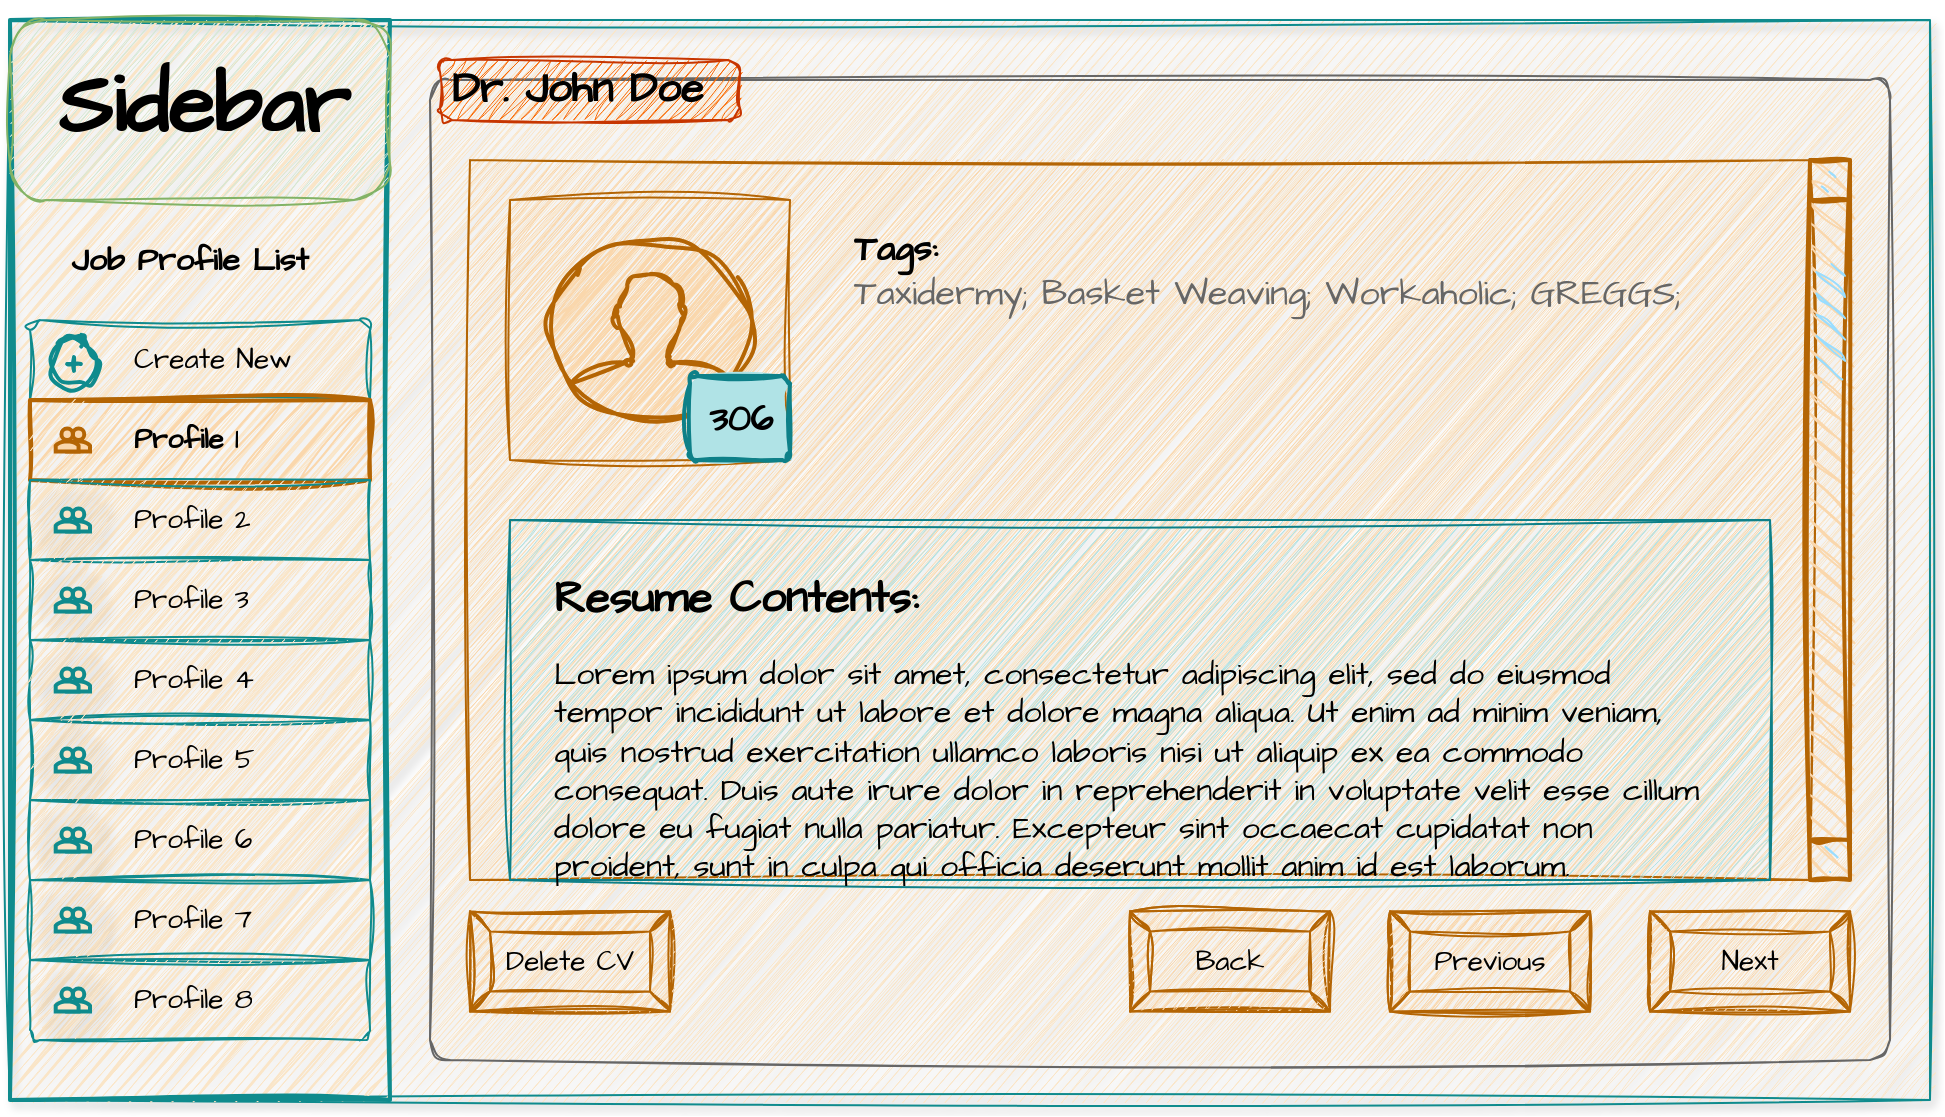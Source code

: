 <mxfile version="26.0.9">
  <diagram name="Page-1" id="YHBKYviWMnUJeCqdUI6N">
    <mxGraphModel dx="1207" dy="844" grid="1" gridSize="10" guides="1" tooltips="1" connect="1" arrows="1" fold="1" page="1" pageScale="1" pageWidth="1600" pageHeight="900" math="0" shadow="0" adaptiveColors="none">
      <root>
        <mxCell id="0" />
        <mxCell id="1" parent="0" />
        <mxCell id="6rUPO-moEBOhUERDmNMA-1" value="" style="rounded=0;whiteSpace=wrap;html=1;movable=0;resizable=0;rotatable=0;deletable=0;editable=0;locked=1;connectable=0;strokeWidth=1;perimeterSpacing=0;shadow=1;glass=0;fillColor=#FAE5C7;strokeColor=#0F8B8D;fontColor=#143642;fillStyle=auto;labelBackgroundColor=none;sketch=1;curveFitting=1;jiggle=2;" parent="1" vertex="1">
          <mxGeometry x="80" y="40" width="960" height="540" as="geometry" />
        </mxCell>
        <mxCell id="Kli5g-zVKuXx6SAsKVRO-47" value="" style="group;labelBackgroundColor=none;fontColor=#143642;sketch=1;curveFitting=1;jiggle=2;" parent="1" vertex="1" connectable="0">
          <mxGeometry x="80" y="40" width="250" height="540" as="geometry" />
        </mxCell>
        <mxCell id="Kli5g-zVKuXx6SAsKVRO-45" value="" style="rounded=0;whiteSpace=wrap;html=1;shadow=0;dashed=0;strokeColor=#0F8B8D;strokeWidth=2;align=center;verticalAlign=top;fontFamily=Helvetica;fontSize=12;fontColor=#143642;fillColor=#FAE5C7;labelBackgroundColor=none;sketch=1;curveFitting=1;jiggle=2;" parent="Kli5g-zVKuXx6SAsKVRO-47" vertex="1">
          <mxGeometry width="190" height="540" as="geometry" />
        </mxCell>
        <mxCell id="Kli5g-zVKuXx6SAsKVRO-46" value="&lt;h1&gt;&lt;font&gt;Sidebar&lt;/font&gt;&lt;/h1&gt;" style="rounded=1;whiteSpace=wrap;html=1;shadow=0;dashed=0;strokeColor=#82b366;strokeWidth=1;align=center;verticalAlign=middle;fontFamily=Architects Daughter;fontSize=21;fillColor=#d5e8d4;labelBackgroundColor=none;sketch=1;curveFitting=1;jiggle=2;hachureGap=4;spacingLeft=4;spacingTop=-2;spacing=2;arcSize=20;fontSource=https%3A%2F%2Ffonts.googleapis.com%2Fcss%3Ffamily%3DArchitects%2BDaughter;fontStyle=1;autosize=1;movable=0;resizable=0;rotatable=0;deletable=0;editable=0;locked=1;connectable=0;" parent="Kli5g-zVKuXx6SAsKVRO-47" vertex="1">
          <mxGeometry width="190" height="90" as="geometry" />
        </mxCell>
        <mxCell id="Kli5g-zVKuXx6SAsKVRO-9" value="" style="swimlane;fontStyle=0;childLayout=stackLayout;horizontal=1;startSize=0;horizontalStack=0;resizeParent=1;resizeParentMax=0;resizeLast=0;collapsible=0;marginBottom=0;whiteSpace=wrap;html=1;strokeColor=none;fillColor=none;shadow=0;dashed=0;strokeWidth=2;align=center;verticalAlign=top;fontFamily=Helvetica;fontSize=12;fontColor=#143642;labelBackgroundColor=none;sketch=1;curveFitting=1;jiggle=2;movable=1;resizable=1;rotatable=1;deletable=1;editable=1;locked=0;connectable=1;" parent="Kli5g-zVKuXx6SAsKVRO-47" vertex="1">
          <mxGeometry x="10" y="150" width="170" height="360" as="geometry" />
        </mxCell>
        <mxCell id="Kli5g-zVKuXx6SAsKVRO-10" value="Create New" style="text;strokeColor=#0F8B8D;fillColor=#FAE5C7;align=left;verticalAlign=middle;spacingLeft=50;spacingRight=10;overflow=hidden;points=[[0,0.5],[1,0.5]];portConstraint=eastwest;rotatable=0;whiteSpace=wrap;html=1;shape=mxgraph.bootstrap.topButton;rSize=5;fontColor=default;fontFamily=Architects Daughter;fontSize=14;labelBackgroundColor=none;sketch=1;curveFitting=1;jiggle=2;fontSource=https%3A%2F%2Ffonts.googleapis.com%2Fcss%3Ffamily%3DArchitects%2BDaughter;fontStyle=0;autosize=1;" parent="Kli5g-zVKuXx6SAsKVRO-9" vertex="1">
          <mxGeometry width="170" height="40" as="geometry" />
        </mxCell>
        <mxCell id="Kli5g-zVKuXx6SAsKVRO-14" value="Profile 1" style="text;strokeColor=#b46504;fillColor=#fad7ac;align=left;verticalAlign=middle;spacingLeft=50;spacingRight=10;overflow=hidden;points=[[0,0.5],[1,0.5]];portConstraint=eastwest;rotatable=0;whiteSpace=wrap;html=1;rSize=5;fontFamily=Architects Daughter;fontSize=14;labelBackgroundColor=none;sketch=1;curveFitting=1;jiggle=2;fontSource=https%3A%2F%2Ffonts.googleapis.com%2Fcss%3Ffamily%3DArchitects%2BDaughter;fontStyle=1;autosize=1;fontColor=default;strokeWidth=2;" parent="Kli5g-zVKuXx6SAsKVRO-9" vertex="1">
          <mxGeometry y="40" width="170" height="40" as="geometry" />
        </mxCell>
        <mxCell id="Kli5g-zVKuXx6SAsKVRO-11" value="Profile 2" style="text;strokeColor=#0F8B8D;fillColor=#FAE5C7;align=left;verticalAlign=middle;spacingLeft=50;spacingRight=10;overflow=hidden;points=[[0,0.5],[1,0.5]];portConstraint=eastwest;rotatable=0;whiteSpace=wrap;html=1;rSize=5;fontColor=default;fontFamily=Architects Daughter;fontSize=14;labelBackgroundColor=none;sketch=1;curveFitting=1;jiggle=2;fontSource=https%3A%2F%2Ffonts.googleapis.com%2Fcss%3Ffamily%3DArchitects%2BDaughter;fontStyle=0;autosize=1;" parent="Kli5g-zVKuXx6SAsKVRO-9" vertex="1">
          <mxGeometry y="80" width="170" height="40" as="geometry" />
        </mxCell>
        <mxCell id="Kli5g-zVKuXx6SAsKVRO-12" value="Profile 3" style="text;strokeColor=#0F8B8D;fillColor=#FAE5C7;align=left;verticalAlign=middle;spacingLeft=50;spacingRight=10;overflow=hidden;points=[[0,0.5],[1,0.5]];portConstraint=eastwest;rotatable=0;whiteSpace=wrap;html=1;rSize=5;fontColor=default;fontFamily=Architects Daughter;fontSize=14;labelBackgroundColor=none;sketch=1;curveFitting=1;jiggle=2;fontSource=https%3A%2F%2Ffonts.googleapis.com%2Fcss%3Ffamily%3DArchitects%2BDaughter;fontStyle=0;autosize=1;" parent="Kli5g-zVKuXx6SAsKVRO-9" vertex="1">
          <mxGeometry y="120" width="170" height="40" as="geometry" />
        </mxCell>
        <mxCell id="Kli5g-zVKuXx6SAsKVRO-16" value="Profile 4" style="text;strokeColor=#0F8B8D;fillColor=#FAE5C7;align=left;verticalAlign=middle;spacingLeft=50;spacingRight=10;overflow=hidden;points=[[0,0.5],[1,0.5]];portConstraint=eastwest;rotatable=0;whiteSpace=wrap;html=1;rSize=5;fontColor=default;fontFamily=Architects Daughter;fontSize=14;labelBackgroundColor=none;sketch=1;curveFitting=1;jiggle=2;fontSource=https%3A%2F%2Ffonts.googleapis.com%2Fcss%3Ffamily%3DArchitects%2BDaughter;fontStyle=0;autosize=1;" parent="Kli5g-zVKuXx6SAsKVRO-9" vertex="1">
          <mxGeometry y="160" width="170" height="40" as="geometry" />
        </mxCell>
        <mxCell id="Kli5g-zVKuXx6SAsKVRO-17" value="Profile 5" style="text;strokeColor=#0F8B8D;fillColor=#FAE5C7;align=left;verticalAlign=middle;spacingLeft=50;spacingRight=10;overflow=hidden;points=[[0,0.5],[1,0.5]];portConstraint=eastwest;rotatable=0;whiteSpace=wrap;html=1;rSize=5;fontColor=default;fontFamily=Architects Daughter;fontSize=14;labelBackgroundColor=none;sketch=1;curveFitting=1;jiggle=2;fontSource=https%3A%2F%2Ffonts.googleapis.com%2Fcss%3Ffamily%3DArchitects%2BDaughter;fontStyle=0;autosize=1;" parent="Kli5g-zVKuXx6SAsKVRO-9" vertex="1">
          <mxGeometry y="200" width="170" height="40" as="geometry" />
        </mxCell>
        <mxCell id="Kli5g-zVKuXx6SAsKVRO-18" value="Profile 6" style="text;strokeColor=#0F8B8D;fillColor=#FAE5C7;align=left;verticalAlign=middle;spacingLeft=50;spacingRight=10;overflow=hidden;points=[[0,0.5],[1,0.5]];portConstraint=eastwest;rotatable=0;whiteSpace=wrap;html=1;rSize=5;fontColor=default;fontFamily=Architects Daughter;fontSize=14;labelBackgroundColor=none;sketch=1;curveFitting=1;jiggle=2;fontSource=https%3A%2F%2Ffonts.googleapis.com%2Fcss%3Ffamily%3DArchitects%2BDaughter;fontStyle=0;autosize=1;" parent="Kli5g-zVKuXx6SAsKVRO-9" vertex="1">
          <mxGeometry y="240" width="170" height="40" as="geometry" />
        </mxCell>
        <mxCell id="Kli5g-zVKuXx6SAsKVRO-15" value="Profile 7" style="text;strokeColor=#0F8B8D;fillColor=#FAE5C7;align=left;verticalAlign=middle;spacingLeft=50;spacingRight=10;overflow=hidden;points=[[0,0.5],[1,0.5]];portConstraint=eastwest;rotatable=0;whiteSpace=wrap;html=1;rSize=5;fontColor=default;fontFamily=Architects Daughter;fontSize=14;labelBackgroundColor=none;sketch=1;curveFitting=1;jiggle=2;fontSource=https%3A%2F%2Ffonts.googleapis.com%2Fcss%3Ffamily%3DArchitects%2BDaughter;fontStyle=0;autosize=1;" parent="Kli5g-zVKuXx6SAsKVRO-9" vertex="1">
          <mxGeometry y="280" width="170" height="40" as="geometry" />
        </mxCell>
        <mxCell id="Kli5g-zVKuXx6SAsKVRO-13" value="Profile 8" style="text;strokeColor=#0F8B8D;fillColor=#FAE5C7;align=left;verticalAlign=middle;spacingLeft=50;spacingRight=10;overflow=hidden;points=[[0,0.5],[1,0.5]];portConstraint=eastwest;rotatable=0;whiteSpace=wrap;html=1;shape=mxgraph.bootstrap.bottomButton;rSize=5;fontColor=default;fontFamily=Architects Daughter;fontSize=14;labelBackgroundColor=none;sketch=1;curveFitting=1;jiggle=2;fontSource=https%3A%2F%2Ffonts.googleapis.com%2Fcss%3Ffamily%3DArchitects%2BDaughter;fontStyle=0;autosize=1;" parent="Kli5g-zVKuXx6SAsKVRO-9" vertex="1">
          <mxGeometry y="320" width="170" height="40" as="geometry" />
        </mxCell>
        <mxCell id="Kli5g-zVKuXx6SAsKVRO-76" value="" style="shape=ellipse;dashed=0;strokeColor=none;shadow=0;fontSize=13;align=center;verticalAlign=top;labelPosition=center;verticalLabelPosition=bottom;html=1;aspect=fixed;sketch=1;hachureGap=4;jiggle=2;curveFitting=1;fontFamily=Architects Daughter;fontSource=https%3A%2F%2Ffonts.googleapis.com%2Fcss%3Ffamily%3DArchitects%2BDaughter;labelBackgroundColor=none;fillColor=#FAE5C7;fontColor=#143642;fillStyle=hachure;" parent="Kli5g-zVKuXx6SAsKVRO-47" vertex="1">
          <mxGeometry x="10" y="190" width="40" height="40" as="geometry" />
        </mxCell>
        <mxCell id="Kli5g-zVKuXx6SAsKVRO-77" value="" style="dashed=0;html=1;shape=mxgraph.gmdl.users;strokeColor=#b46504;fillColor=#fad7ac;strokeWidth=2;shadow=0;sketch=0;html=1;labelPosition=center;verticalLabelPosition=bottom;align=center;verticalAlign=top;hachureGap=4;jiggle=2;curveFitting=1;fontFamily=Architects Daughter;fontSource=https%3A%2F%2Ffonts.googleapis.com%2Fcss%3Ffamily%3DArchitects%2BDaughter;labelBackgroundColor=none;" parent="Kli5g-zVKuXx6SAsKVRO-76" vertex="1">
          <mxGeometry x="12.857" y="14.286" width="17.143" height="11.429" as="geometry" />
        </mxCell>
        <mxCell id="Kli5g-zVKuXx6SAsKVRO-80" value="" style="shape=ellipse;dashed=0;strokeColor=none;shadow=1;fontSize=13;align=center;verticalAlign=top;labelPosition=center;verticalLabelPosition=bottom;html=1;aspect=fixed;sketch=1;hachureGap=4;jiggle=2;curveFitting=1;fontFamily=Architects Daughter;fontSource=https%3A%2F%2Ffonts.googleapis.com%2Fcss%3Ffamily%3DArchitects%2BDaughter;labelBackgroundColor=none;fillColor=#FAE5C7;fontColor=#143642;" parent="Kli5g-zVKuXx6SAsKVRO-47" vertex="1">
          <mxGeometry x="10" y="230" width="40" height="40" as="geometry" />
        </mxCell>
        <mxCell id="Kli5g-zVKuXx6SAsKVRO-81" value="" style="dashed=0;html=1;shape=mxgraph.gmdl.users;strokeColor=#0F8B8D;fillColor=#FAE5C7;strokeWidth=2;shadow=0;sketch=0;html=1;labelPosition=center;verticalLabelPosition=bottom;align=center;verticalAlign=top;hachureGap=4;jiggle=2;curveFitting=1;fontFamily=Architects Daughter;fontSource=https%3A%2F%2Ffonts.googleapis.com%2Fcss%3Ffamily%3DArchitects%2BDaughter;labelBackgroundColor=none;fontColor=#143642;" parent="Kli5g-zVKuXx6SAsKVRO-80" vertex="1">
          <mxGeometry x="12.857" y="14.286" width="17.143" height="11.429" as="geometry" />
        </mxCell>
        <mxCell id="Kli5g-zVKuXx6SAsKVRO-82" value="" style="shape=ellipse;dashed=0;strokeColor=none;shadow=1;fontSize=13;align=center;verticalAlign=top;labelPosition=center;verticalLabelPosition=bottom;html=1;aspect=fixed;sketch=1;hachureGap=4;jiggle=2;curveFitting=1;fontFamily=Architects Daughter;fontSource=https%3A%2F%2Ffonts.googleapis.com%2Fcss%3Ffamily%3DArchitects%2BDaughter;labelBackgroundColor=none;fillColor=#FAE5C7;fontColor=#143642;" parent="Kli5g-zVKuXx6SAsKVRO-47" vertex="1">
          <mxGeometry x="10" y="270" width="40" height="40" as="geometry" />
        </mxCell>
        <mxCell id="Kli5g-zVKuXx6SAsKVRO-83" value="" style="dashed=0;html=1;shape=mxgraph.gmdl.users;strokeColor=#0F8B8D;fillColor=#FAE5C7;strokeWidth=2;shadow=0;sketch=0;html=1;labelPosition=center;verticalLabelPosition=bottom;align=center;verticalAlign=top;hachureGap=4;jiggle=2;curveFitting=1;fontFamily=Architects Daughter;fontSource=https%3A%2F%2Ffonts.googleapis.com%2Fcss%3Ffamily%3DArchitects%2BDaughter;labelBackgroundColor=none;fontColor=#143642;" parent="Kli5g-zVKuXx6SAsKVRO-82" vertex="1">
          <mxGeometry x="12.857" y="14.286" width="17.143" height="11.429" as="geometry" />
        </mxCell>
        <mxCell id="Kli5g-zVKuXx6SAsKVRO-84" value="" style="shape=ellipse;dashed=0;strokeColor=none;shadow=1;fontSize=13;align=center;verticalAlign=top;labelPosition=center;verticalLabelPosition=bottom;html=1;aspect=fixed;sketch=1;hachureGap=4;jiggle=2;curveFitting=1;fontFamily=Architects Daughter;fontSource=https%3A%2F%2Ffonts.googleapis.com%2Fcss%3Ffamily%3DArchitects%2BDaughter;labelBackgroundColor=none;fillColor=#FAE5C7;fontColor=#143642;" parent="Kli5g-zVKuXx6SAsKVRO-47" vertex="1">
          <mxGeometry x="10" y="310" width="40" height="40" as="geometry" />
        </mxCell>
        <mxCell id="Kli5g-zVKuXx6SAsKVRO-85" value="" style="dashed=0;html=1;shape=mxgraph.gmdl.users;strokeColor=#0F8B8D;fillColor=#FAE5C7;strokeWidth=2;shadow=0;sketch=0;html=1;labelPosition=center;verticalLabelPosition=bottom;align=center;verticalAlign=top;hachureGap=4;jiggle=2;curveFitting=1;fontFamily=Architects Daughter;fontSource=https%3A%2F%2Ffonts.googleapis.com%2Fcss%3Ffamily%3DArchitects%2BDaughter;labelBackgroundColor=none;fontColor=#143642;" parent="Kli5g-zVKuXx6SAsKVRO-84" vertex="1">
          <mxGeometry x="12.857" y="14.286" width="17.143" height="11.429" as="geometry" />
        </mxCell>
        <mxCell id="Kli5g-zVKuXx6SAsKVRO-86" value="" style="shape=ellipse;dashed=0;strokeColor=none;shadow=1;fontSize=13;align=center;verticalAlign=top;labelPosition=center;verticalLabelPosition=bottom;html=1;aspect=fixed;sketch=1;hachureGap=4;jiggle=2;curveFitting=1;fontFamily=Architects Daughter;fontSource=https%3A%2F%2Ffonts.googleapis.com%2Fcss%3Ffamily%3DArchitects%2BDaughter;labelBackgroundColor=none;fillColor=#FAE5C7;fontColor=#143642;" parent="Kli5g-zVKuXx6SAsKVRO-47" vertex="1">
          <mxGeometry x="10" y="350" width="40" height="40" as="geometry" />
        </mxCell>
        <mxCell id="Kli5g-zVKuXx6SAsKVRO-87" value="" style="dashed=0;html=1;shape=mxgraph.gmdl.users;strokeColor=#0F8B8D;fillColor=#FAE5C7;strokeWidth=2;shadow=0;sketch=0;html=1;labelPosition=center;verticalLabelPosition=bottom;align=center;verticalAlign=top;hachureGap=4;jiggle=2;curveFitting=1;fontFamily=Architects Daughter;fontSource=https%3A%2F%2Ffonts.googleapis.com%2Fcss%3Ffamily%3DArchitects%2BDaughter;labelBackgroundColor=none;fontColor=#143642;" parent="Kli5g-zVKuXx6SAsKVRO-86" vertex="1">
          <mxGeometry x="12.857" y="14.286" width="17.143" height="11.429" as="geometry" />
        </mxCell>
        <mxCell id="Kli5g-zVKuXx6SAsKVRO-88" value="" style="shape=ellipse;dashed=0;strokeColor=none;shadow=1;fontSize=13;align=center;verticalAlign=top;labelPosition=center;verticalLabelPosition=bottom;html=1;aspect=fixed;sketch=1;hachureGap=4;jiggle=2;curveFitting=1;fontFamily=Architects Daughter;fontSource=https%3A%2F%2Ffonts.googleapis.com%2Fcss%3Ffamily%3DArchitects%2BDaughter;labelBackgroundColor=none;fillColor=#FAE5C7;fontColor=#143642;" parent="Kli5g-zVKuXx6SAsKVRO-47" vertex="1">
          <mxGeometry x="10" y="390" width="40" height="40" as="geometry" />
        </mxCell>
        <mxCell id="Kli5g-zVKuXx6SAsKVRO-89" value="" style="dashed=0;html=1;shape=mxgraph.gmdl.users;strokeColor=#0F8B8D;fillColor=#FAE5C7;strokeWidth=2;shadow=0;sketch=0;html=1;labelPosition=center;verticalLabelPosition=bottom;align=center;verticalAlign=top;hachureGap=4;jiggle=2;curveFitting=1;fontFamily=Architects Daughter;fontSource=https%3A%2F%2Ffonts.googleapis.com%2Fcss%3Ffamily%3DArchitects%2BDaughter;labelBackgroundColor=none;fontColor=#143642;" parent="Kli5g-zVKuXx6SAsKVRO-88" vertex="1">
          <mxGeometry x="12.857" y="14.286" width="17.143" height="11.429" as="geometry" />
        </mxCell>
        <mxCell id="Kli5g-zVKuXx6SAsKVRO-90" value="" style="shape=ellipse;dashed=0;strokeColor=none;shadow=1;fontSize=13;align=center;verticalAlign=top;labelPosition=center;verticalLabelPosition=bottom;html=1;aspect=fixed;sketch=1;hachureGap=4;jiggle=2;curveFitting=1;fontFamily=Architects Daughter;fontSource=https%3A%2F%2Ffonts.googleapis.com%2Fcss%3Ffamily%3DArchitects%2BDaughter;labelBackgroundColor=none;fillColor=#FAE5C7;fontColor=#143642;" parent="Kli5g-zVKuXx6SAsKVRO-47" vertex="1">
          <mxGeometry x="10" y="430" width="40" height="40" as="geometry" />
        </mxCell>
        <mxCell id="Kli5g-zVKuXx6SAsKVRO-91" value="" style="dashed=0;html=1;shape=mxgraph.gmdl.users;strokeColor=#0F8B8D;fillColor=#FAE5C7;strokeWidth=2;shadow=0;sketch=0;html=1;labelPosition=center;verticalLabelPosition=bottom;align=center;verticalAlign=top;hachureGap=4;jiggle=2;curveFitting=1;fontFamily=Architects Daughter;fontSource=https%3A%2F%2Ffonts.googleapis.com%2Fcss%3Ffamily%3DArchitects%2BDaughter;labelBackgroundColor=none;fontColor=#143642;" parent="Kli5g-zVKuXx6SAsKVRO-90" vertex="1">
          <mxGeometry x="12.857" y="14.286" width="17.143" height="11.429" as="geometry" />
        </mxCell>
        <mxCell id="Kli5g-zVKuXx6SAsKVRO-92" value="" style="shape=ellipse;dashed=0;strokeColor=none;shadow=1;fontSize=13;align=center;verticalAlign=top;labelPosition=center;verticalLabelPosition=bottom;html=1;aspect=fixed;sketch=1;hachureGap=4;jiggle=2;curveFitting=1;fontFamily=Architects Daughter;fontSource=https%3A%2F%2Ffonts.googleapis.com%2Fcss%3Ffamily%3DArchitects%2BDaughter;labelBackgroundColor=none;fillColor=#FAE5C7;fontColor=#143642;" parent="Kli5g-zVKuXx6SAsKVRO-47" vertex="1">
          <mxGeometry x="10" y="470" width="40" height="40" as="geometry" />
        </mxCell>
        <mxCell id="Kli5g-zVKuXx6SAsKVRO-93" value="" style="dashed=0;html=1;shape=mxgraph.gmdl.users;strokeColor=#0F8B8D;fillColor=#FAE5C7;strokeWidth=2;shadow=0;sketch=0;html=1;labelPosition=center;verticalLabelPosition=bottom;align=center;verticalAlign=top;hachureGap=4;jiggle=2;curveFitting=1;fontFamily=Architects Daughter;fontSource=https%3A%2F%2Ffonts.googleapis.com%2Fcss%3Ffamily%3DArchitects%2BDaughter;labelBackgroundColor=none;fontColor=#143642;" parent="Kli5g-zVKuXx6SAsKVRO-92" vertex="1">
          <mxGeometry x="12.857" y="14.286" width="17.143" height="11.429" as="geometry" />
        </mxCell>
        <mxCell id="Kli5g-zVKuXx6SAsKVRO-97" value="Job Profile List" style="html=1;shadow=0;dashed=0;shape=mxgraph.bootstrap.rrect;rSize=5;strokeColor=none;strokeWidth=1;fillColor=#F8F9FA;fontColor=#000000;whiteSpace=wrap;align=center;verticalAlign=middle;spacingLeft=0;fontStyle=1;fontSize=16;spacing=5;sketch=1;jiggle=2;curveFitting=1;spacingRight=10;fontFamily=Architects Daughter;fontSource=https%3A%2F%2Ffonts.googleapis.com%2Fcss%3Ffamily%3DArchitects%2BDaughter;labelBackgroundColor=none;autosize=1;movable=0;resizable=0;rotatable=0;deletable=0;editable=0;locked=1;connectable=0;" parent="Kli5g-zVKuXx6SAsKVRO-47" vertex="1">
          <mxGeometry x="20" y="100" width="150" height="40" as="geometry" />
        </mxCell>
        <mxCell id="Kli5g-zVKuXx6SAsKVRO-53" value="" style="shape=ellipse;shadow=0;aspect=fixed;html=1;labelPosition=center;verticalLabelPosition=bottom;align=left;verticalAlign=middle;dashed=0;strokeWidth=2;fontFamily=Architects Daughter;fontSize=14;fontStyle=0;fillColor=#FAE5C7;fillStyle=auto;labelBackgroundColor=none;strokeColor=#0F8B8D;sketch=1;curveFitting=1;jiggle=2;fontColor=default;resizable=1;spacingLeft=50;spacingRight=10;fontSource=https%3A%2F%2Ffonts.googleapis.com%2Fcss%3Ffamily%3DArchitects%2BDaughter;autosize=1;gradientColor=none;" parent="1" vertex="1">
          <mxGeometry x="100" y="200" width="24" height="24" as="geometry" />
        </mxCell>
        <mxCell id="Kli5g-zVKuXx6SAsKVRO-54" value="" style="dashed=0;html=1;shape=mxgraph.gmdl.plus;strokeColor=#0F8B8D;strokeWidth=2;shadow=0;align=left;verticalAlign=middle;fontFamily=Architects Daughter;fontSize=14;fontStyle=0;fillColor=#FAE5C7;labelBackgroundColor=none;sketch=1;curveFitting=1;jiggle=2;fontColor=default;resizable=1;spacingLeft=50;spacingRight=10;fontSource=https%3A%2F%2Ffonts.googleapis.com%2Fcss%3Ffamily%3DArchitects%2BDaughter;autosize=1;gradientColor=none;" parent="Kli5g-zVKuXx6SAsKVRO-53" vertex="1">
          <mxGeometry x="8.571" y="8.571" width="6.857" height="6.857" as="geometry" />
        </mxCell>
        <mxCell id="Kli5g-zVKuXx6SAsKVRO-95" value="" style="shape=mxgraph.mockup.containers.marginRect;rectMarginTop=10;strokeColor=#666666;strokeWidth=1;dashed=0;rounded=1;arcSize=5;recursiveResize=0;html=1;whiteSpace=wrap;sketch=1;hachureGap=4;jiggle=2;curveFitting=1;fontFamily=Architects Daughter;fontSource=https%3A%2F%2Ffonts.googleapis.com%2Fcss%3Ffamily%3DArchitects%2BDaughter;fontColor=#143642;fillColor=#FAE5C7;align=left;movable=1;resizable=1;rotatable=1;deletable=1;editable=1;locked=0;connectable=1;" parent="1" vertex="1">
          <mxGeometry x="290" y="60" width="730" height="500" as="geometry" />
        </mxCell>
        <mxCell id="Kli5g-zVKuXx6SAsKVRO-96" value="Dr. John Doe" style="shape=rect;strokeWidth=1;dashed=0;rounded=1;arcSize=20;fontSize=21;spacing=2;spacingTop=-2;align=left;autosize=1;spacingLeft=4;resizeWidth=0;resizeHeight=0;perimeter=none;html=1;whiteSpace=wrap;sketch=1;hachureGap=4;jiggle=2;curveFitting=1;fontFamily=Architects Daughter;fontSource=https%3A%2F%2Ffonts.googleapis.com%2Fcss%3Ffamily%3DArchitects%2BDaughter;fillColor=#fa6800;fontColor=#000000;strokeColor=#C73500;fontStyle=1;movable=1;resizable=1;rotatable=1;deletable=1;editable=1;locked=0;connectable=1;" parent="Kli5g-zVKuXx6SAsKVRO-95" vertex="1">
          <mxGeometry x="5" width="150" height="30" as="geometry" />
        </mxCell>
        <mxCell id="d5cgYtf_v9CHug801hoq-267" value="&lt;font style=&quot;font-size: 14px;&quot;&gt;Previous&lt;/font&gt;" style="labelPosition=center;verticalLabelPosition=middle;align=center;html=1;shape=mxgraph.basic.button;dx=10;whiteSpace=wrap;sketch=1;jiggle=2;curveFitting=1;strokeColor=#b46504;verticalAlign=middle;spacingLeft=10;spacingRight=10;fontFamily=Architects Daughter;fontSource=https://fonts.googleapis.com/css?family=Architects+Daughter;fontSize=11;fontColor=default;fontStyle=0;labelBackgroundColor=none;autosize=1;fillColor=#fad7ac;gradientColor=none;movable=1;resizable=1;rotatable=1;deletable=1;editable=1;locked=0;connectable=1;" parent="Kli5g-zVKuXx6SAsKVRO-95" vertex="1">
          <mxGeometry x="480" y="425.71" width="100" height="50" as="geometry" />
        </mxCell>
        <mxCell id="d5cgYtf_v9CHug801hoq-266" value="&lt;font style=&quot;font-size: 14px;&quot;&gt;Next&lt;/font&gt;" style="labelPosition=center;verticalLabelPosition=middle;align=center;html=1;shape=mxgraph.basic.button;dx=10;whiteSpace=wrap;sketch=1;jiggle=2;curveFitting=1;strokeColor=#b46504;verticalAlign=middle;spacingLeft=10;spacingRight=10;fontFamily=Architects Daughter;fontSource=https://fonts.googleapis.com/css?family=Architects+Daughter;fontSize=11;fontColor=default;fontStyle=0;labelBackgroundColor=none;autosize=1;fillColor=#fad7ac;gradientColor=none;movable=1;resizable=1;rotatable=1;deletable=1;editable=1;locked=0;connectable=1;" parent="Kli5g-zVKuXx6SAsKVRO-95" vertex="1">
          <mxGeometry x="610" y="425.71" width="100" height="50" as="geometry" />
        </mxCell>
        <mxCell id="zzwLvQI8nSNDFu5i5Ajn-2" value="&lt;font style=&quot;font-size: 14px;&quot;&gt;Delete CV&lt;/font&gt;" style="labelPosition=center;verticalLabelPosition=middle;align=center;html=1;shape=mxgraph.basic.button;dx=10;whiteSpace=wrap;sketch=1;jiggle=2;curveFitting=1;strokeColor=#b46504;verticalAlign=middle;spacingLeft=10;spacingRight=10;fontFamily=Architects Daughter;fontSource=https%3A%2F%2Ffonts.googleapis.com%2Fcss%3Ffamily%3DArchitects%2BDaughter;fontSize=11;fontColor=default;fontStyle=0;labelBackgroundColor=none;autosize=1;fillColor=#fad7ac;gradientColor=none;hachureGap=4;" vertex="1" parent="Kli5g-zVKuXx6SAsKVRO-95">
          <mxGeometry x="20" y="425.71" width="100" height="50" as="geometry" />
        </mxCell>
        <mxCell id="zzwLvQI8nSNDFu5i5Ajn-1" value="&lt;font style=&quot;font-size: 14px;&quot;&gt;Back&lt;/font&gt;" style="labelPosition=center;verticalLabelPosition=middle;align=center;html=1;shape=mxgraph.basic.button;dx=10;whiteSpace=wrap;sketch=1;jiggle=2;curveFitting=1;strokeColor=#b46504;verticalAlign=middle;spacingLeft=10;spacingRight=10;fontFamily=Architects Daughter;fontSource=https%3A%2F%2Ffonts.googleapis.com%2Fcss%3Ffamily%3DArchitects%2BDaughter;fontSize=11;fontColor=default;fontStyle=0;labelBackgroundColor=none;autosize=1;fillColor=#fad7ac;gradientColor=none;hachureGap=4;" vertex="1" parent="Kli5g-zVKuXx6SAsKVRO-95">
          <mxGeometry x="350" y="425.71" width="100" height="50" as="geometry" />
        </mxCell>
        <mxCell id="d5cgYtf_v9CHug801hoq-149" value="" style="rounded=0;whiteSpace=wrap;html=1;sketch=1;jiggle=2;curveFitting=1;strokeColor=#b46504;align=center;verticalAlign=middle;spacingLeft=10;spacingRight=10;fontFamily=Architects Daughter;fontSource=https%3A%2F%2Ffonts.googleapis.com%2Fcss%3Ffamily%3DArchitects%2BDaughter;fontSize=11;fontColor=default;fontStyle=0;labelBackgroundColor=none;autosize=1;fillColor=#fad7ac;gradientColor=none;movable=1;resizable=1;rotatable=1;deletable=1;editable=1;locked=0;connectable=1;" parent="1" vertex="1">
          <mxGeometry x="310" y="110" width="670" height="360" as="geometry" />
        </mxCell>
        <mxCell id="d5cgYtf_v9CHug801hoq-268" value="" style="rounded=0;whiteSpace=wrap;html=1;sketch=1;jiggle=2;curveFitting=1;strokeColor=#b46504;align=center;verticalAlign=middle;spacingLeft=10;spacingRight=10;fontFamily=Architects Daughter;fontSource=https%3A%2F%2Ffonts.googleapis.com%2Fcss%3Ffamily%3DArchitects%2BDaughter;fontSize=11;fontColor=default;fontStyle=0;labelBackgroundColor=none;autosize=1;fillColor=#fad7ac;gradientColor=none;" parent="1" vertex="1">
          <mxGeometry x="330" y="130" width="140" height="130" as="geometry" />
        </mxCell>
        <mxCell id="d5cgYtf_v9CHug801hoq-269" value="" style="shape=mxgraph.ios7.icons.user;fillColor=#fad7ac;strokeColor=#b46504;sketch=1;hachureGap=4;pointerEvents=0;fontFamily=Architects Daughter;fontSource=https%3A%2F%2Ffonts.googleapis.com%2Fcss%3Ffamily%3DArchitects%2BDaughter;fontSize=11;jiggle=2;curveFitting=1;align=center;verticalAlign=middle;spacingLeft=10;spacingRight=10;fontColor=default;fontStyle=0;labelBackgroundColor=none;autosize=1;gradientColor=none;strokeWidth=2;" parent="1" vertex="1">
          <mxGeometry x="350" y="150" width="100" height="90" as="geometry" />
        </mxCell>
        <mxCell id="ZiuDhYFNPNDqvd5xYYbZ-5" value="" style="verticalLabelPosition=bottom;shadow=0;dashed=0;align=center;html=1;verticalAlign=top;strokeWidth=2;shape=mxgraph.mockup.navigation.scrollBar;barPos=87.821;fillColor2=#99ddff;strokeColor2=none;direction=north;sketch=1;jiggle=2;curveFitting=1;spacingLeft=10;spacingRight=10;fontFamily=Architects Daughter;fontSource=https%3A%2F%2Ffonts.googleapis.com%2Fcss%3Ffamily%3DArchitects%2BDaughter;fontSize=11;fontStyle=0;labelBackgroundColor=none;autosize=1;fillColor=#fad7ac;strokeColor=#b46504;" parent="1" vertex="1">
          <mxGeometry x="980" y="110" width="30" height="360" as="geometry" />
        </mxCell>
        <mxCell id="ZiuDhYFNPNDqvd5xYYbZ-3" value="&lt;font style=&quot;font-size: 18px;&quot;&gt;306&lt;/font&gt;" style="rounded=1;arcSize=9;align=center;spacingLeft=10;strokeColor=#0e8088;html=1;strokeWidth=2;fontSize=11;sketch=1;jiggle=2;curveFitting=1;verticalAlign=middle;spacingRight=10;fontFamily=Architects Daughter;fontSource=https%3A%2F%2Ffonts.googleapis.com%2Fcss%3Ffamily%3DArchitects%2BDaughter;fontStyle=1;labelBackgroundColor=none;autosize=1;fillColor=#b0e3e6;fillStyle=solid;" parent="1" vertex="1">
          <mxGeometry x="420" y="218" width="50" height="42" as="geometry" />
        </mxCell>
        <mxCell id="ZiuDhYFNPNDqvd5xYYbZ-10" value="&lt;font style=&quot;font-size: 18px;&quot;&gt;&lt;b&gt;Tags:&amp;nbsp;&lt;/b&gt;&lt;/font&gt;&lt;div&gt;&lt;span style=&quot;color: rgb(102, 102, 102);&quot;&gt;&lt;font style=&quot;font-size: 18px;&quot;&gt;Taxidermy; Basket Weaving; Workaholic; GREGGS;&lt;/font&gt;&lt;/span&gt;&lt;br&gt;&lt;/div&gt;" style="text;html=1;align=left;verticalAlign=middle;whiteSpace=wrap;rounded=0;fontFamily=Architects Daughter;fontSource=https%3A%2F%2Ffonts.googleapis.com%2Fcss%3Ffamily%3DArchitects%2BDaughter;fontSize=16;fontColor=default;fontStyle=0;labelBackgroundColor=none;autosize=1;" parent="1" vertex="1">
          <mxGeometry x="500" y="135" width="440" height="60" as="geometry" />
        </mxCell>
        <mxCell id="ZiuDhYFNPNDqvd5xYYbZ-11" value="" style="rounded=0;whiteSpace=wrap;html=1;sketch=1;jiggle=2;curveFitting=1;strokeColor=#0e8088;align=center;verticalAlign=middle;spacingLeft=10;spacingRight=10;fontFamily=Architects Daughter;fontSource=https%3A%2F%2Ffonts.googleapis.com%2Fcss%3Ffamily%3DArchitects%2BDaughter;fontSize=11;fontStyle=0;labelBackgroundColor=none;autosize=1;fillColor=#b0e3e6;" parent="1" vertex="1">
          <mxGeometry x="330" y="290" width="630" height="180" as="geometry" />
        </mxCell>
        <mxCell id="ZiuDhYFNPNDqvd5xYYbZ-12" value="&lt;h1 style=&quot;margin-top: 0px;&quot;&gt;Resume Contents:&lt;/h1&gt;&lt;p&gt;&lt;font style=&quot;font-size: 16px;&quot;&gt;Lorem ipsum dolor sit amet, consectetur adipiscing elit, sed do eiusmod tempor incididunt ut labore et dolore magna aliqua. Ut enim ad minim veniam, quis nostrud exercitation ullamco laboris nisi ut aliquip ex ea commodo consequat. Duis aute irure dolor in reprehenderit in voluptate velit esse cillum dolore eu fugiat nulla pariatur. Excepteur sint occaecat cupidatat non proident, sunt in culpa qui officia deserunt mollit anim id est laborum.&lt;/font&gt;&lt;/p&gt;" style="text;html=1;whiteSpace=wrap;overflow=hidden;rounded=0;fontFamily=Architects Daughter;fontSource=https%3A%2F%2Ffonts.googleapis.com%2Fcss%3Ffamily%3DArchitects%2BDaughter;fontSize=11;fontColor=default;fontStyle=0;labelBackgroundColor=none;autosize=1;movable=0;resizable=0;rotatable=0;deletable=0;editable=0;locked=1;connectable=0;" parent="1" vertex="1">
          <mxGeometry x="350" y="310" width="580" height="160" as="geometry" />
        </mxCell>
      </root>
    </mxGraphModel>
  </diagram>
</mxfile>
